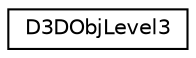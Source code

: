 digraph G
{
  edge [fontname="Helvetica",fontsize="10",labelfontname="Helvetica",labelfontsize="10"];
  node [fontname="Helvetica",fontsize="10",shape=record];
  rankdir="LR";
  Node1 [label="D3DObjLevel3",height=0.2,width=0.4,color="black", fillcolor="white", style="filled",URL="$struct_d3_d_obj_level3.html"];
}
